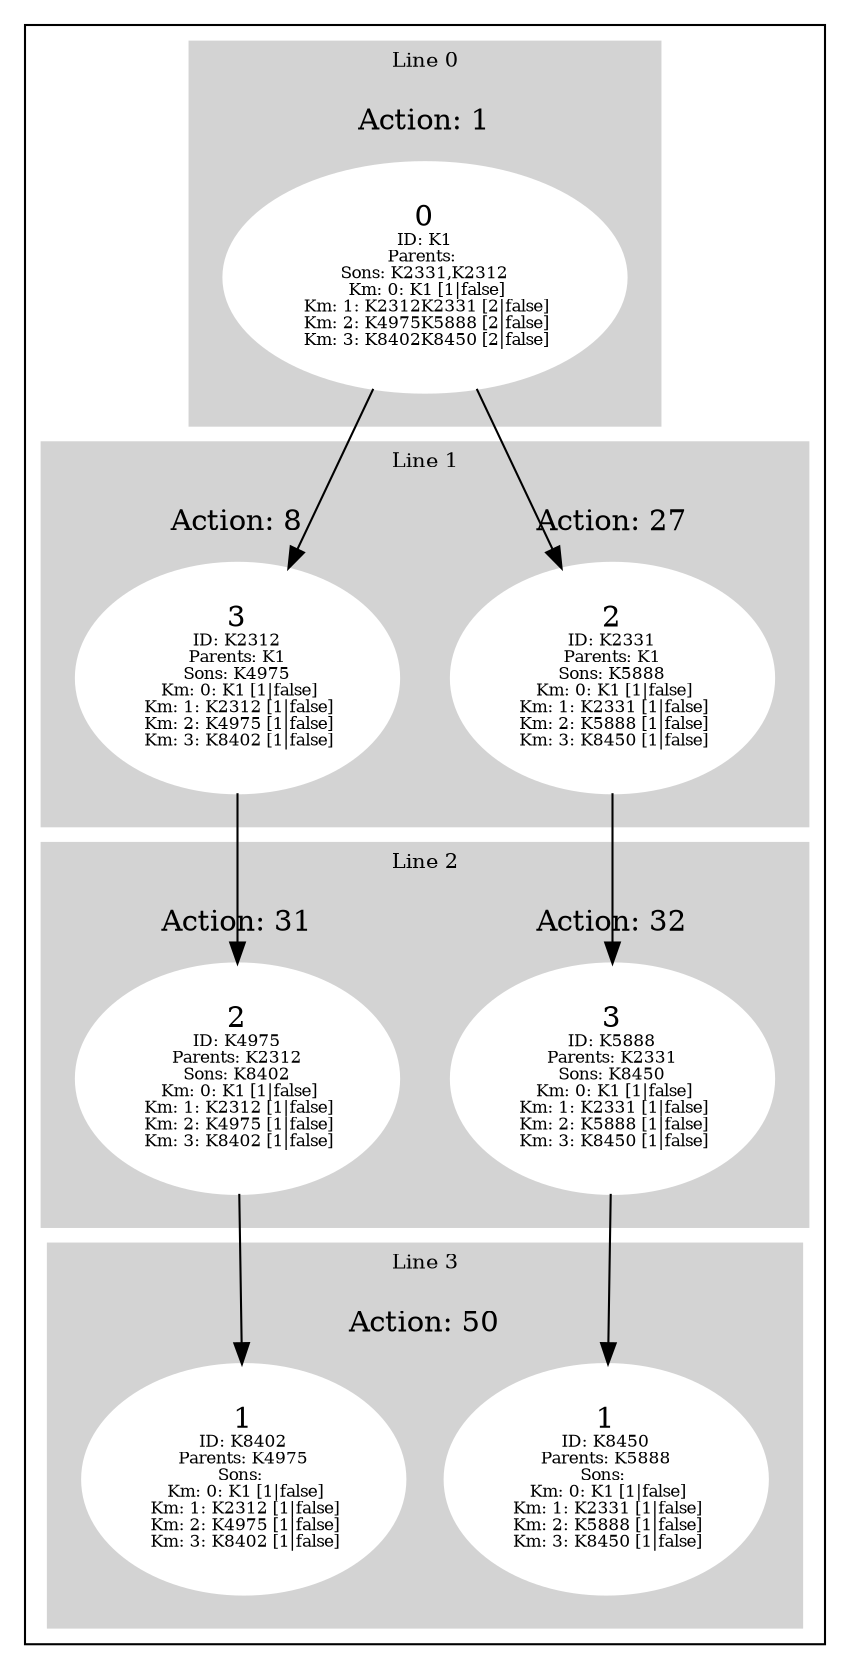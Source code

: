 digraph G {
subgraph cluster_info {
        subgraph cluster_0 {
        style=filled;
        color=lightgrey;
        node [style=filled,color=white];
        subgraph cluster_act_1 {
label = "Action: 1"step_K1 [label=<0<BR /><FONT POINT-SIZE="8">ID: K1</FONT><BR /><FONT POINT-SIZE="8">Parents: </FONT><BR /><FONT POINT-SIZE="8">Sons: K2331,K2312</FONT><BR /><FONT POINT-SIZE="8"> Km: 0: K1 [1|false]</FONT><BR /><FONT POINT-SIZE="8"> Km: 1: K2312K2331 [2|false]</FONT><BR /><FONT POINT-SIZE="8"> Km: 2: K4975K5888 [2|false]</FONT><BR /><FONT POINT-SIZE="8"> Km: 3: K8402K8450 [2|false]</FONT>>]
}

        fontsize="10"
        label = "Line 0";
        }

        subgraph cluster_2 {
        style=filled;
        color=lightgrey;
        node [style=filled,color=white];
        subgraph cluster_act_32 {
label = "Action: 32"step_K5888 [label=<3<BR /><FONT POINT-SIZE="8">ID: K5888</FONT><BR /><FONT POINT-SIZE="8">Parents: K2331</FONT><BR /><FONT POINT-SIZE="8">Sons: K8450</FONT><BR /><FONT POINT-SIZE="8"> Km: 0: K1 [1|false]</FONT><BR /><FONT POINT-SIZE="8"> Km: 1: K2331 [1|false]</FONT><BR /><FONT POINT-SIZE="8"> Km: 2: K5888 [1|false]</FONT><BR /><FONT POINT-SIZE="8"> Km: 3: K8450 [1|false]</FONT>>]
}
subgraph cluster_act_31 {
label = "Action: 31"step_K4975 [label=<2<BR /><FONT POINT-SIZE="8">ID: K4975</FONT><BR /><FONT POINT-SIZE="8">Parents: K2312</FONT><BR /><FONT POINT-SIZE="8">Sons: K8402</FONT><BR /><FONT POINT-SIZE="8"> Km: 0: K1 [1|false]</FONT><BR /><FONT POINT-SIZE="8"> Km: 1: K2312 [1|false]</FONT><BR /><FONT POINT-SIZE="8"> Km: 2: K4975 [1|false]</FONT><BR /><FONT POINT-SIZE="8"> Km: 3: K8402 [1|false]</FONT>>]
}

        fontsize="10"
        label = "Line 2";
        }

        subgraph cluster_3 {
        style=filled;
        color=lightgrey;
        node [style=filled,color=white];
        subgraph cluster_act_50 {
label = "Action: 50"step_K8450 [label=<1<BR /><FONT POINT-SIZE="8">ID: K8450</FONT><BR /><FONT POINT-SIZE="8">Parents: K5888</FONT><BR /><FONT POINT-SIZE="8">Sons: </FONT><BR /><FONT POINT-SIZE="8"> Km: 0: K1 [1|false]</FONT><BR /><FONT POINT-SIZE="8"> Km: 1: K2331 [1|false]</FONT><BR /><FONT POINT-SIZE="8"> Km: 2: K5888 [1|false]</FONT><BR /><FONT POINT-SIZE="8"> Km: 3: K8450 [1|false]</FONT>>]
step_K8402 [label=<1<BR /><FONT POINT-SIZE="8">ID: K8402</FONT><BR /><FONT POINT-SIZE="8">Parents: K4975</FONT><BR /><FONT POINT-SIZE="8">Sons: </FONT><BR /><FONT POINT-SIZE="8"> Km: 0: K1 [1|false]</FONT><BR /><FONT POINT-SIZE="8"> Km: 1: K2312 [1|false]</FONT><BR /><FONT POINT-SIZE="8"> Km: 2: K4975 [1|false]</FONT><BR /><FONT POINT-SIZE="8"> Km: 3: K8402 [1|false]</FONT>>]
}
subgraph cluster_act_50 {
label = "Action: 50"step_K8450 [label=<1<BR /><FONT POINT-SIZE="8">ID: K8450</FONT><BR /><FONT POINT-SIZE="8">Parents: K5888</FONT><BR /><FONT POINT-SIZE="8">Sons: </FONT><BR /><FONT POINT-SIZE="8"> Km: 0: K1 [1|false]</FONT><BR /><FONT POINT-SIZE="8"> Km: 1: K2331 [1|false]</FONT><BR /><FONT POINT-SIZE="8"> Km: 2: K5888 [1|false]</FONT><BR /><FONT POINT-SIZE="8"> Km: 3: K8450 [1|false]</FONT>>]
step_K8402 [label=<1<BR /><FONT POINT-SIZE="8">ID: K8402</FONT><BR /><FONT POINT-SIZE="8">Parents: K4975</FONT><BR /><FONT POINT-SIZE="8">Sons: </FONT><BR /><FONT POINT-SIZE="8"> Km: 0: K1 [1|false]</FONT><BR /><FONT POINT-SIZE="8"> Km: 1: K2312 [1|false]</FONT><BR /><FONT POINT-SIZE="8"> Km: 2: K4975 [1|false]</FONT><BR /><FONT POINT-SIZE="8"> Km: 3: K8402 [1|false]</FONT>>]
}

        fontsize="10"
        label = "Line 3";
        }

        subgraph cluster_1 {
        style=filled;
        color=lightgrey;
        node [style=filled,color=white];
        subgraph cluster_act_27 {
label = "Action: 27"step_K2331 [label=<2<BR /><FONT POINT-SIZE="8">ID: K2331</FONT><BR /><FONT POINT-SIZE="8">Parents: K1</FONT><BR /><FONT POINT-SIZE="8">Sons: K5888</FONT><BR /><FONT POINT-SIZE="8"> Km: 0: K1 [1|false]</FONT><BR /><FONT POINT-SIZE="8"> Km: 1: K2331 [1|false]</FONT><BR /><FONT POINT-SIZE="8"> Km: 2: K5888 [1|false]</FONT><BR /><FONT POINT-SIZE="8"> Km: 3: K8450 [1|false]</FONT>>]
}
subgraph cluster_act_8 {
label = "Action: 8"step_K2312 [label=<3<BR /><FONT POINT-SIZE="8">ID: K2312</FONT><BR /><FONT POINT-SIZE="8">Parents: K1</FONT><BR /><FONT POINT-SIZE="8">Sons: K4975</FONT><BR /><FONT POINT-SIZE="8"> Km: 0: K1 [1|false]</FONT><BR /><FONT POINT-SIZE="8"> Km: 1: K2312 [1|false]</FONT><BR /><FONT POINT-SIZE="8"> Km: 2: K4975 [1|false]</FONT><BR /><FONT POINT-SIZE="8"> Km: 3: K8402 [1|false]</FONT>>]
}

        fontsize="10"
        label = "Line 1";
        }
step_K1 -> step_K2331; 
step_K1 -> step_K2312; 
step_K2312 -> step_K4975; 
step_K5888 -> step_K8450; 
step_K4975 -> step_K8402; 
step_K2331 -> step_K5888; 
}}